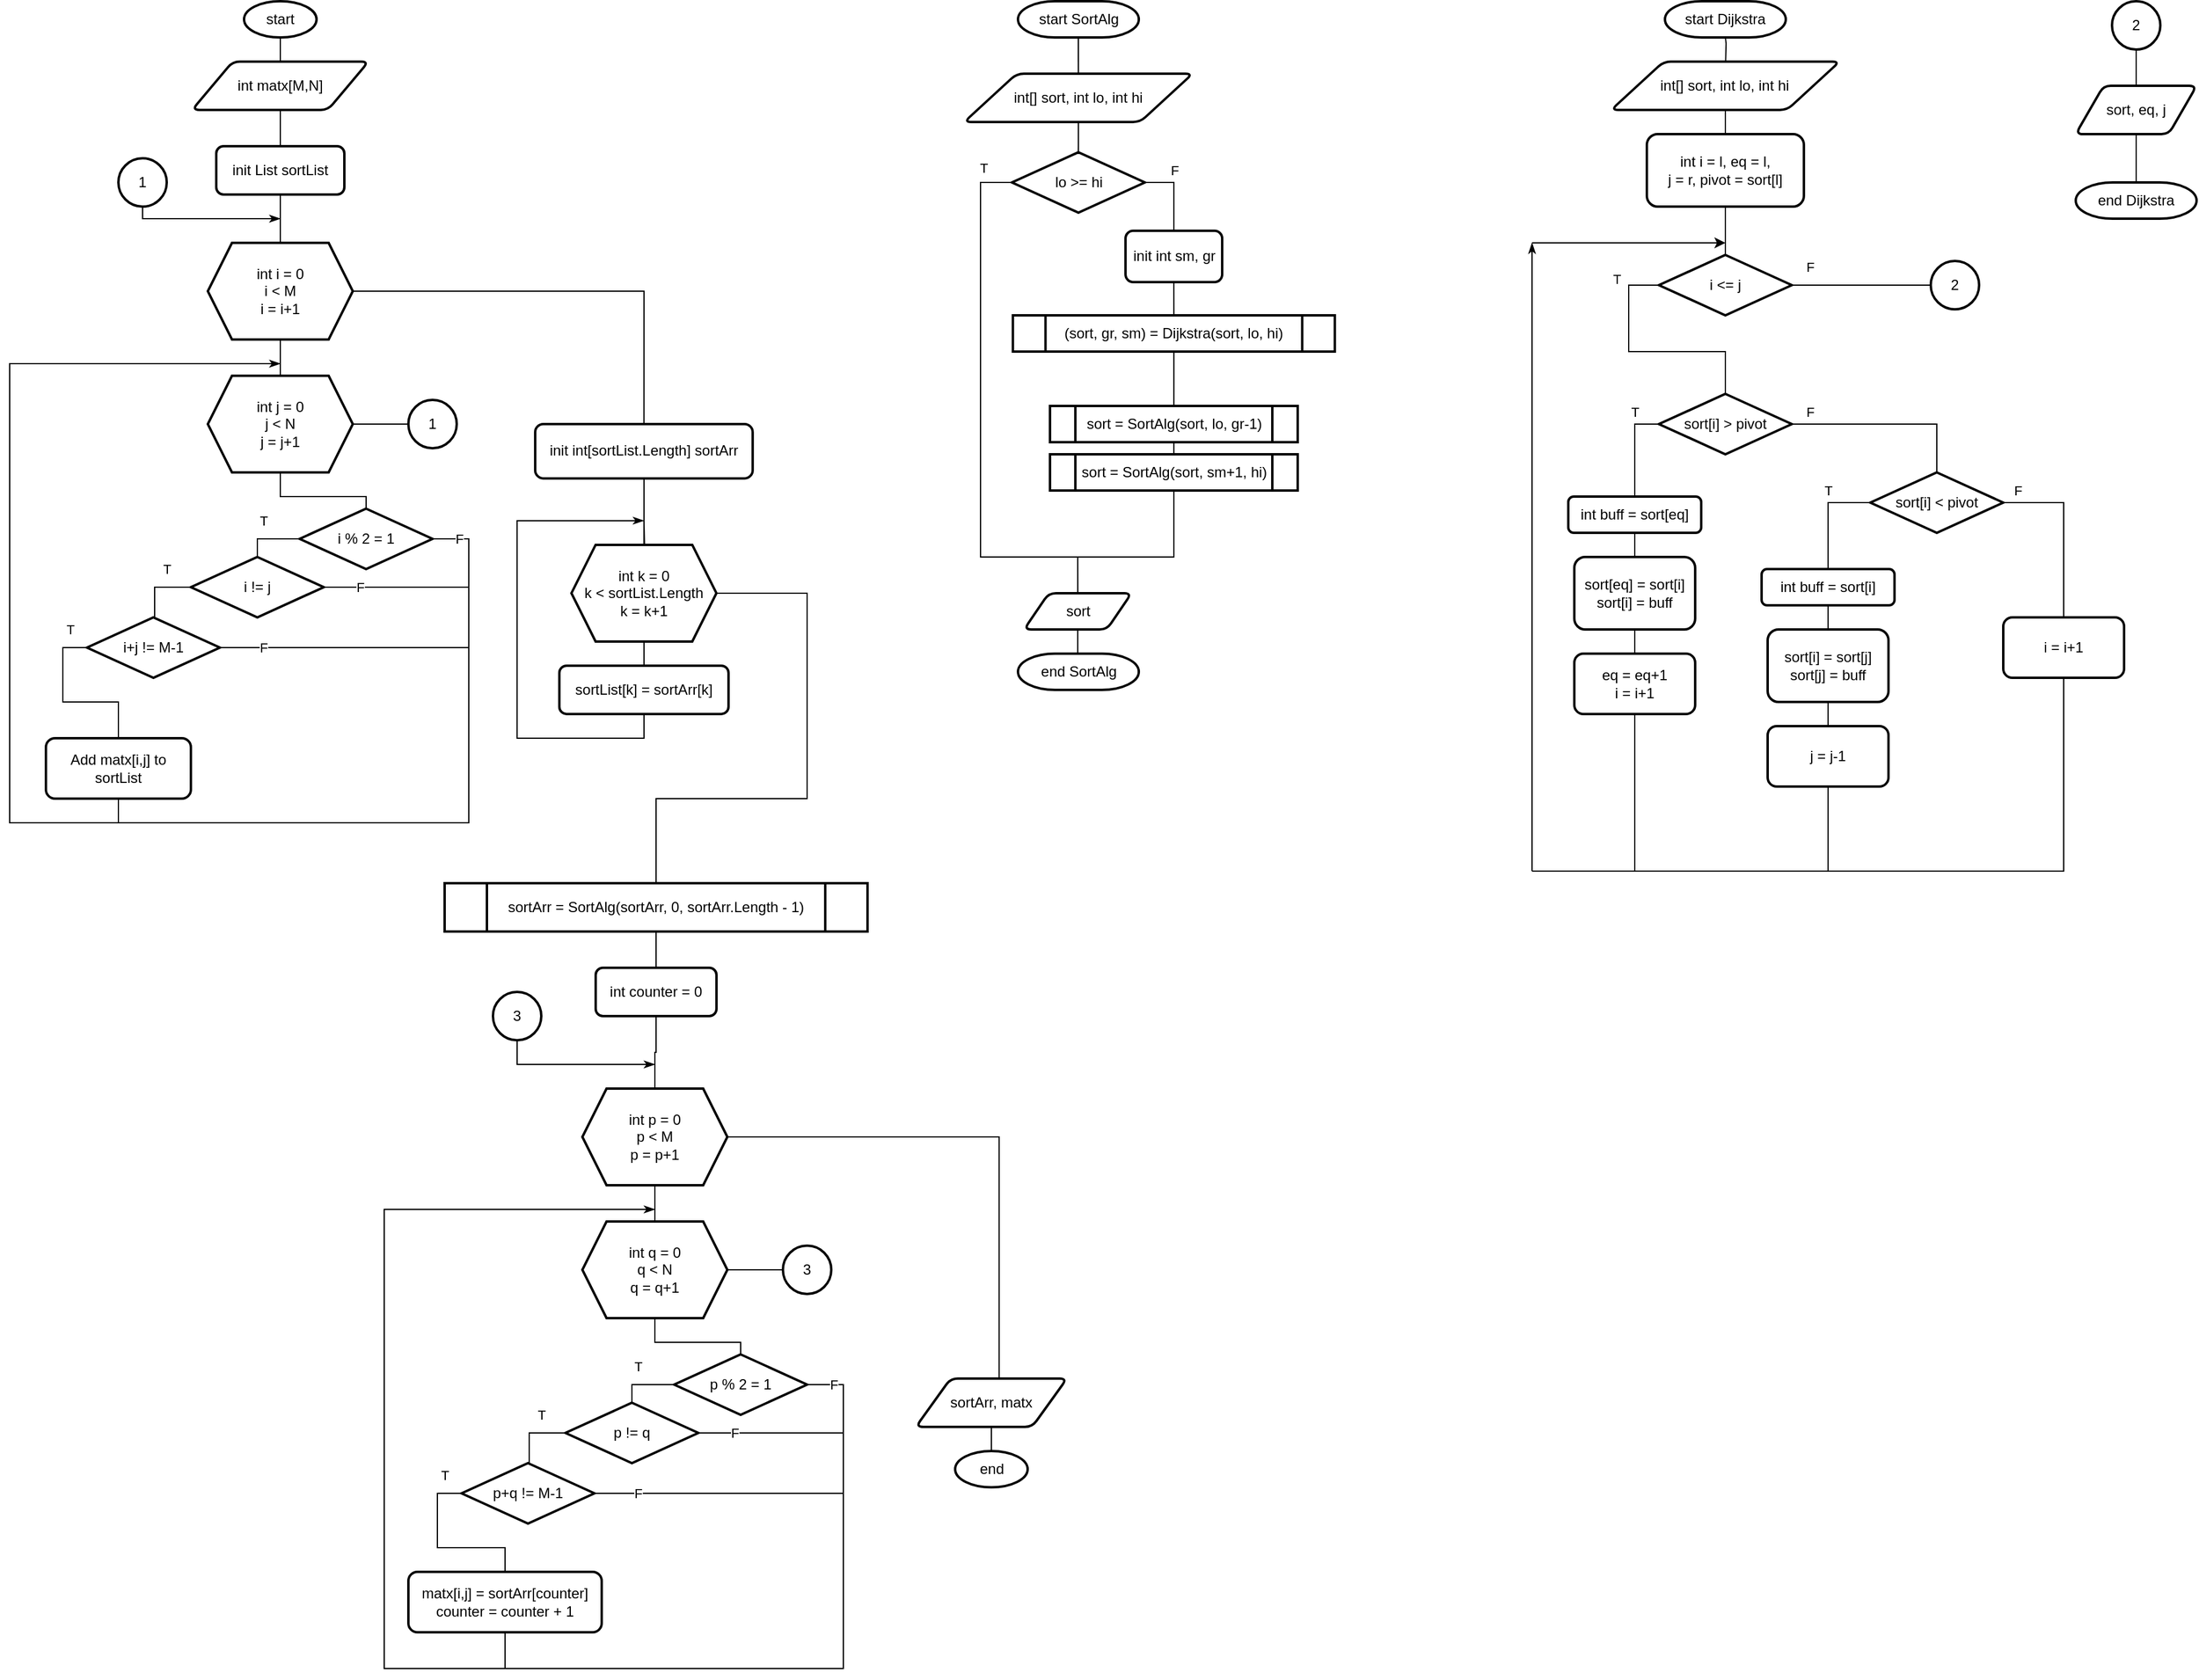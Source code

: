 <mxfile version="17.2.4" type="device"><diagram id="AtKHuZ0Et5I7iNbz5HE0" name="Page-1"><mxGraphModel dx="1038" dy="649" grid="1" gridSize="10" guides="1" tooltips="1" connect="1" arrows="1" fold="1" page="1" pageScale="1" pageWidth="827" pageHeight="1169" math="0" shadow="0"><root><mxCell id="0"/><mxCell id="1" parent="0"/><mxCell id="egF5xUPK12Xj0UxwR63e-3" style="edgeStyle=orthogonalEdgeStyle;rounded=0;orthogonalLoop=1;jettySize=auto;html=1;exitX=0.5;exitY=1;exitDx=0;exitDy=0;endArrow=none;endFill=0;" parent="1" source="egF5xUPK12Xj0UxwR63e-1" target="egF5xUPK12Xj0UxwR63e-2" edge="1"><mxGeometry relative="1" as="geometry"/></mxCell><mxCell id="egF5xUPK12Xj0UxwR63e-1" value="start" style="ellipse;whiteSpace=wrap;html=1;strokeWidth=2;" parent="1" vertex="1"><mxGeometry x="214" y="20" width="60" height="30" as="geometry"/></mxCell><mxCell id="egF5xUPK12Xj0UxwR63e-8" style="edgeStyle=orthogonalEdgeStyle;rounded=0;orthogonalLoop=1;jettySize=auto;html=1;exitX=0.5;exitY=1;exitDx=0;exitDy=0;entryX=0.5;entryY=0;entryDx=0;entryDy=0;endArrow=none;endFill=0;" parent="1" source="egF5xUPK12Xj0UxwR63e-2" target="egF5xUPK12Xj0UxwR63e-7" edge="1"><mxGeometry relative="1" as="geometry"/></mxCell><mxCell id="egF5xUPK12Xj0UxwR63e-2" value="int matx[M,N]" style="shape=parallelogram;html=1;strokeWidth=2;perimeter=parallelogramPerimeter;whiteSpace=wrap;rounded=1;arcSize=12;size=0.23;" parent="1" vertex="1"><mxGeometry x="171" y="70" width="146" height="40" as="geometry"/></mxCell><mxCell id="egF5xUPK12Xj0UxwR63e-12" style="edgeStyle=orthogonalEdgeStyle;rounded=0;orthogonalLoop=1;jettySize=auto;html=1;entryX=0.5;entryY=0;entryDx=0;entryDy=0;endArrow=none;endFill=0;exitX=0.5;exitY=1;exitDx=0;exitDy=0;" parent="1" source="egF5xUPK12Xj0UxwR63e-7" target="egF5xUPK12Xj0UxwR63e-9" edge="1"><mxGeometry relative="1" as="geometry"><mxPoint x="238" y="190" as="sourcePoint"/><mxPoint x="238" y="220" as="targetPoint"/></mxGeometry></mxCell><mxCell id="egF5xUPK12Xj0UxwR63e-7" value="init List sortList" style="rounded=1;whiteSpace=wrap;html=1;strokeWidth=2;" parent="1" vertex="1"><mxGeometry x="191" y="140" width="106" height="40" as="geometry"/></mxCell><mxCell id="egF5xUPK12Xj0UxwR63e-11" style="edgeStyle=orthogonalEdgeStyle;rounded=0;orthogonalLoop=1;jettySize=auto;html=1;entryX=0.5;entryY=0;entryDx=0;entryDy=0;endArrow=none;endFill=0;" parent="1" source="egF5xUPK12Xj0UxwR63e-9" target="egF5xUPK12Xj0UxwR63e-10" edge="1"><mxGeometry relative="1" as="geometry"/></mxCell><mxCell id="L59ICYth6TpvycwP9Bc1-5" style="edgeStyle=orthogonalEdgeStyle;rounded=0;orthogonalLoop=1;jettySize=auto;html=1;entryX=0.5;entryY=0;entryDx=0;entryDy=0;endArrow=none;endFill=0;" parent="1" source="egF5xUPK12Xj0UxwR63e-9" target="L59ICYth6TpvycwP9Bc1-2" edge="1"><mxGeometry relative="1" as="geometry"/></mxCell><mxCell id="egF5xUPK12Xj0UxwR63e-9" value="int i = 0&lt;br&gt;i &amp;lt; M&lt;br&gt;i = i+1" style="shape=hexagon;perimeter=hexagonPerimeter2;whiteSpace=wrap;html=1;fixedSize=1;strokeWidth=2;" parent="1" vertex="1"><mxGeometry x="184" y="220" width="120" height="80" as="geometry"/></mxCell><mxCell id="egF5xUPK12Xj0UxwR63e-25" style="edgeStyle=orthogonalEdgeStyle;rounded=0;orthogonalLoop=1;jettySize=auto;html=1;endArrow=none;endFill=0;" parent="1" source="egF5xUPK12Xj0UxwR63e-10" target="egF5xUPK12Xj0UxwR63e-13" edge="1"><mxGeometry relative="1" as="geometry"/></mxCell><mxCell id="egF5xUPK12Xj0UxwR63e-27" style="edgeStyle=orthogonalEdgeStyle;rounded=0;orthogonalLoop=1;jettySize=auto;html=1;entryX=0;entryY=0.5;entryDx=0;entryDy=0;endArrow=none;endFill=0;" parent="1" source="egF5xUPK12Xj0UxwR63e-10" target="egF5xUPK12Xj0UxwR63e-26" edge="1"><mxGeometry relative="1" as="geometry"/></mxCell><mxCell id="egF5xUPK12Xj0UxwR63e-10" value="int j = 0&lt;br&gt;j &amp;lt; N&lt;br&gt;j = j+1" style="shape=hexagon;perimeter=hexagonPerimeter2;whiteSpace=wrap;html=1;fixedSize=1;strokeWidth=2;" parent="1" vertex="1"><mxGeometry x="184.0" y="330" width="120" height="80" as="geometry"/></mxCell><mxCell id="egF5xUPK12Xj0UxwR63e-14" value="T" style="edgeStyle=orthogonalEdgeStyle;rounded=0;orthogonalLoop=1;jettySize=auto;html=1;endArrow=none;endFill=0;entryX=0.5;entryY=0;entryDx=0;entryDy=0;exitX=0;exitY=0.5;exitDx=0;exitDy=0;" parent="1" source="egF5xUPK12Xj0UxwR63e-13" target="egF5xUPK12Xj0UxwR63e-15" edge="1"><mxGeometry x="0.2" y="-15" relative="1" as="geometry"><mxPoint x="220" y="510" as="targetPoint"/><mxPoint as="offset"/></mxGeometry></mxCell><mxCell id="egF5xUPK12Xj0UxwR63e-21" value="F" style="edgeStyle=orthogonalEdgeStyle;rounded=0;orthogonalLoop=1;jettySize=auto;html=1;endArrow=none;endFill=0;" parent="1" source="egF5xUPK12Xj0UxwR63e-13" edge="1"><mxGeometry x="-0.922" relative="1" as="geometry"><mxPoint x="110" y="700" as="targetPoint"/><Array as="points"><mxPoint x="400" y="465"/><mxPoint x="400" y="700"/><mxPoint x="140" y="700"/></Array><mxPoint as="offset"/></mxGeometry></mxCell><mxCell id="egF5xUPK12Xj0UxwR63e-13" value="i % 2 = 1" style="rhombus;whiteSpace=wrap;html=1;strokeWidth=2;" parent="1" vertex="1"><mxGeometry x="260" y="440" width="110" height="50" as="geometry"/></mxCell><mxCell id="egF5xUPK12Xj0UxwR63e-22" value="F" style="edgeStyle=orthogonalEdgeStyle;rounded=0;orthogonalLoop=1;jettySize=auto;html=1;endArrow=none;endFill=0;" parent="1" source="egF5xUPK12Xj0UxwR63e-15" edge="1"><mxGeometry x="-0.5" relative="1" as="geometry"><mxPoint x="400" y="505.0" as="targetPoint"/><mxPoint as="offset"/></mxGeometry></mxCell><mxCell id="egF5xUPK12Xj0UxwR63e-15" value="i != j" style="rhombus;whiteSpace=wrap;html=1;strokeWidth=2;" parent="1" vertex="1"><mxGeometry x="170" y="480" width="110" height="50" as="geometry"/></mxCell><mxCell id="egF5xUPK12Xj0UxwR63e-16" value="T" style="edgeStyle=orthogonalEdgeStyle;rounded=0;orthogonalLoop=1;jettySize=auto;html=1;endArrow=none;endFill=0;entryX=0.5;entryY=0;entryDx=0;entryDy=0;exitX=0;exitY=0.5;exitDx=0;exitDy=0;" parent="1" source="egF5xUPK12Xj0UxwR63e-15" target="egF5xUPK12Xj0UxwR63e-17" edge="1"><mxGeometry x="-0.286" y="-15" relative="1" as="geometry"><mxPoint x="130" y="555" as="targetPoint"/><mxPoint x="170" y="510" as="sourcePoint"/><Array as="points"><mxPoint x="140" y="505"/><mxPoint x="140" y="530"/></Array><mxPoint as="offset"/></mxGeometry></mxCell><mxCell id="egF5xUPK12Xj0UxwR63e-20" value="T" style="edgeStyle=orthogonalEdgeStyle;rounded=0;orthogonalLoop=1;jettySize=auto;html=1;exitX=0;exitY=0.5;exitDx=0;exitDy=0;entryX=0.5;entryY=0;entryDx=0;entryDy=0;endArrow=none;endFill=0;" parent="1" source="egF5xUPK12Xj0UxwR63e-17" target="egF5xUPK12Xj0UxwR63e-19" edge="1"><mxGeometry x="-0.801" y="-15" relative="1" as="geometry"><Array as="points"><mxPoint x="64" y="555"/><mxPoint x="64" y="600"/><mxPoint x="110" y="600"/><mxPoint x="110" y="630"/></Array><mxPoint as="offset"/></mxGeometry></mxCell><mxCell id="egF5xUPK12Xj0UxwR63e-23" value="F" style="edgeStyle=orthogonalEdgeStyle;rounded=0;orthogonalLoop=1;jettySize=auto;html=1;endArrow=none;endFill=0;" parent="1" source="egF5xUPK12Xj0UxwR63e-17" edge="1"><mxGeometry x="-0.65" relative="1" as="geometry"><mxPoint x="400" y="555.0" as="targetPoint"/><mxPoint as="offset"/></mxGeometry></mxCell><mxCell id="egF5xUPK12Xj0UxwR63e-17" value="i+j != M-1" style="rhombus;whiteSpace=wrap;html=1;strokeWidth=2;" parent="1" vertex="1"><mxGeometry x="84" y="530" width="110" height="50" as="geometry"/></mxCell><mxCell id="egF5xUPK12Xj0UxwR63e-24" style="edgeStyle=orthogonalEdgeStyle;rounded=0;orthogonalLoop=1;jettySize=auto;html=1;endArrow=classicThin;endFill=1;exitX=0.5;exitY=1;exitDx=0;exitDy=0;" parent="1" source="egF5xUPK12Xj0UxwR63e-19" edge="1"><mxGeometry relative="1" as="geometry"><mxPoint x="244" y="320" as="targetPoint"/><Array as="points"><mxPoint x="110" y="700"/><mxPoint x="20" y="700"/><mxPoint x="20" y="320"/></Array></mxGeometry></mxCell><mxCell id="egF5xUPK12Xj0UxwR63e-19" value="Add matx[i,j] to sortList" style="rounded=1;whiteSpace=wrap;html=1;strokeWidth=2;" parent="1" vertex="1"><mxGeometry x="50" y="630" width="120" height="50" as="geometry"/></mxCell><mxCell id="egF5xUPK12Xj0UxwR63e-26" value="1" style="ellipse;whiteSpace=wrap;html=1;aspect=fixed;strokeWidth=2;" parent="1" vertex="1"><mxGeometry x="350" y="350" width="40" height="40" as="geometry"/></mxCell><mxCell id="egF5xUPK12Xj0UxwR63e-30" style="edgeStyle=orthogonalEdgeStyle;rounded=0;orthogonalLoop=1;jettySize=auto;html=1;endArrow=classicThin;endFill=1;exitX=0.5;exitY=1;exitDx=0;exitDy=0;" parent="1" source="egF5xUPK12Xj0UxwR63e-29" edge="1"><mxGeometry relative="1" as="geometry"><mxPoint x="244" y="200" as="targetPoint"/><Array as="points"><mxPoint x="130" y="200"/><mxPoint x="244" y="200"/></Array></mxGeometry></mxCell><mxCell id="egF5xUPK12Xj0UxwR63e-29" value="1" style="ellipse;whiteSpace=wrap;html=1;aspect=fixed;strokeWidth=2;" parent="1" vertex="1"><mxGeometry x="110" y="150" width="40" height="40" as="geometry"/></mxCell><mxCell id="L59ICYth6TpvycwP9Bc1-59" style="edgeStyle=orthogonalEdgeStyle;rounded=0;orthogonalLoop=1;jettySize=auto;html=1;entryX=0.5;entryY=0;entryDx=0;entryDy=0;endArrow=none;endFill=0;strokeWidth=1;" parent="1" source="egF5xUPK12Xj0UxwR63e-34" target="L59ICYth6TpvycwP9Bc1-58" edge="1"><mxGeometry relative="1" as="geometry"/></mxCell><mxCell id="egF5xUPK12Xj0UxwR63e-34" value="sortArr = SortAlg(sortArr, 0, sortArr.Length - 1)" style="shape=process;whiteSpace=wrap;html=1;backgroundOutline=1;strokeWidth=2;" parent="1" vertex="1"><mxGeometry x="380" y="750" width="350" height="40" as="geometry"/></mxCell><mxCell id="egF5xUPK12Xj0UxwR63e-38" style="edgeStyle=orthogonalEdgeStyle;rounded=0;orthogonalLoop=1;jettySize=auto;html=1;entryX=0.5;entryY=0;entryDx=0;entryDy=0;endArrow=none;endFill=0;" parent="1" source="egF5xUPK12Xj0UxwR63e-36" target="egF5xUPK12Xj0UxwR63e-37" edge="1"><mxGeometry relative="1" as="geometry"/></mxCell><mxCell id="egF5xUPK12Xj0UxwR63e-36" value="start SortAlg" style="strokeWidth=2;html=1;shape=mxgraph.flowchart.terminator;whiteSpace=wrap;" parent="1" vertex="1"><mxGeometry x="854.54" y="20" width="100" height="30" as="geometry"/></mxCell><mxCell id="egF5xUPK12Xj0UxwR63e-40" style="edgeStyle=orthogonalEdgeStyle;rounded=0;orthogonalLoop=1;jettySize=auto;html=1;endArrow=none;endFill=0;" parent="1" source="egF5xUPK12Xj0UxwR63e-37" target="egF5xUPK12Xj0UxwR63e-39" edge="1"><mxGeometry relative="1" as="geometry"/></mxCell><mxCell id="egF5xUPK12Xj0UxwR63e-37" value="int[] sort, int lo, int hi" style="shape=parallelogram;html=1;strokeWidth=2;perimeter=parallelogramPerimeter;whiteSpace=wrap;rounded=1;arcSize=12;size=0.23;" parent="1" vertex="1"><mxGeometry x="810" y="80" width="189.08" height="40" as="geometry"/></mxCell><mxCell id="egF5xUPK12Xj0UxwR63e-41" style="edgeStyle=orthogonalEdgeStyle;rounded=0;orthogonalLoop=1;jettySize=auto;html=1;endArrow=none;endFill=0;entryX=0.5;entryY=0;entryDx=0;entryDy=0;" parent="1" source="egF5xUPK12Xj0UxwR63e-39" target="egF5xUPK12Xj0UxwR63e-51" edge="1"><mxGeometry relative="1" as="geometry"><mxPoint x="823.54" y="460" as="targetPoint"/><Array as="points"><mxPoint x="823.54" y="170"/><mxPoint x="823.54" y="480"/><mxPoint x="904.54" y="480"/></Array></mxGeometry></mxCell><mxCell id="egF5xUPK12Xj0UxwR63e-56" value="T" style="edgeLabel;html=1;align=center;verticalAlign=middle;resizable=0;points=[];" parent="egF5xUPK12Xj0UxwR63e-41" vertex="1" connectable="0"><mxGeometry x="-0.885" y="-2" relative="1" as="geometry"><mxPoint x="2" y="-10" as="offset"/></mxGeometry></mxCell><mxCell id="egF5xUPK12Xj0UxwR63e-50" style="edgeStyle=orthogonalEdgeStyle;rounded=0;orthogonalLoop=1;jettySize=auto;html=1;endArrow=none;endFill=0;entryX=0.5;entryY=0;entryDx=0;entryDy=0;" parent="1" source="egF5xUPK12Xj0UxwR63e-39" target="egF5xUPK12Xj0UxwR63e-51" edge="1"><mxGeometry relative="1" as="geometry"><mxPoint x="983.54" y="440.0" as="targetPoint"/><Array as="points"><mxPoint x="983.54" y="170"/><mxPoint x="983.54" y="480"/><mxPoint x="903.54" y="480"/></Array></mxGeometry></mxCell><mxCell id="egF5xUPK12Xj0UxwR63e-55" value="F" style="edgeLabel;html=1;align=center;verticalAlign=middle;resizable=0;points=[];" parent="egF5xUPK12Xj0UxwR63e-50" vertex="1" connectable="0"><mxGeometry x="-0.852" relative="1" as="geometry"><mxPoint y="-19" as="offset"/></mxGeometry></mxCell><mxCell id="egF5xUPK12Xj0UxwR63e-39" value="lo &amp;gt;= hi" style="rhombus;whiteSpace=wrap;html=1;strokeWidth=2;" parent="1" vertex="1"><mxGeometry x="849.54" y="145" width="110" height="50" as="geometry"/></mxCell><mxCell id="egF5xUPK12Xj0UxwR63e-45" style="edgeStyle=orthogonalEdgeStyle;rounded=0;orthogonalLoop=1;jettySize=auto;html=1;entryX=0.5;entryY=0;entryDx=0;entryDy=0;endArrow=none;endFill=0;" parent="1" source="egF5xUPK12Xj0UxwR63e-43" target="egF5xUPK12Xj0UxwR63e-44" edge="1"><mxGeometry relative="1" as="geometry"/></mxCell><mxCell id="egF5xUPK12Xj0UxwR63e-43" value="init int sm, gr" style="rounded=1;whiteSpace=wrap;html=1;strokeWidth=2;" parent="1" vertex="1"><mxGeometry x="943.54" y="210" width="80" height="42.5" as="geometry"/></mxCell><mxCell id="egF5xUPK12Xj0UxwR63e-47" style="edgeStyle=orthogonalEdgeStyle;rounded=0;orthogonalLoop=1;jettySize=auto;html=1;entryX=0.5;entryY=0;entryDx=0;entryDy=0;endArrow=none;endFill=0;" parent="1" source="egF5xUPK12Xj0UxwR63e-44" target="egF5xUPK12Xj0UxwR63e-46" edge="1"><mxGeometry relative="1" as="geometry"/></mxCell><mxCell id="egF5xUPK12Xj0UxwR63e-44" value="(sort, gr, sm) = Dijkstra(sort, lo, hi)" style="shape=process;whiteSpace=wrap;html=1;backgroundOutline=1;strokeWidth=2;" parent="1" vertex="1"><mxGeometry x="850.31" y="280" width="266.46" height="30" as="geometry"/></mxCell><mxCell id="egF5xUPK12Xj0UxwR63e-49" style="edgeStyle=orthogonalEdgeStyle;rounded=0;orthogonalLoop=1;jettySize=auto;html=1;exitX=0.5;exitY=1;exitDx=0;exitDy=0;endArrow=none;endFill=0;" parent="1" source="egF5xUPK12Xj0UxwR63e-46" target="egF5xUPK12Xj0UxwR63e-48" edge="1"><mxGeometry relative="1" as="geometry"/></mxCell><mxCell id="egF5xUPK12Xj0UxwR63e-46" value="sort = SortAlg(sort, lo, gr-1)" style="shape=process;whiteSpace=wrap;html=1;backgroundOutline=1;strokeWidth=2;" parent="1" vertex="1"><mxGeometry x="881.04" y="355" width="205" height="30" as="geometry"/></mxCell><mxCell id="egF5xUPK12Xj0UxwR63e-48" value="sort = SortAlg(sort, sm+1, hi)" style="shape=process;whiteSpace=wrap;html=1;backgroundOutline=1;strokeWidth=2;" parent="1" vertex="1"><mxGeometry x="881.04" y="395" width="205" height="30" as="geometry"/></mxCell><mxCell id="egF5xUPK12Xj0UxwR63e-53" style="edgeStyle=orthogonalEdgeStyle;rounded=0;orthogonalLoop=1;jettySize=auto;html=1;endArrow=none;endFill=0;" parent="1" source="egF5xUPK12Xj0UxwR63e-51" target="egF5xUPK12Xj0UxwR63e-52" edge="1"><mxGeometry relative="1" as="geometry"/></mxCell><mxCell id="egF5xUPK12Xj0UxwR63e-51" value="sort" style="shape=parallelogram;html=1;strokeWidth=2;perimeter=parallelogramPerimeter;whiteSpace=wrap;rounded=1;arcSize=12;size=0.23;" parent="1" vertex="1"><mxGeometry x="859.54" y="510" width="89" height="30" as="geometry"/></mxCell><mxCell id="egF5xUPK12Xj0UxwR63e-52" value="end SortAlg" style="strokeWidth=2;html=1;shape=mxgraph.flowchart.terminator;whiteSpace=wrap;" parent="1" vertex="1"><mxGeometry x="854.54" y="560" width="100" height="30" as="geometry"/></mxCell><mxCell id="egF5xUPK12Xj0UxwR63e-57" value="start Dijkstra" style="strokeWidth=2;html=1;shape=mxgraph.flowchart.terminator;whiteSpace=wrap;" parent="1" vertex="1"><mxGeometry x="1390" y="20" width="100" height="30" as="geometry"/></mxCell><mxCell id="egF5xUPK12Xj0UxwR63e-60" style="edgeStyle=orthogonalEdgeStyle;rounded=0;orthogonalLoop=1;jettySize=auto;html=1;endArrow=none;endFill=0;" parent="1" target="egF5xUPK12Xj0UxwR63e-57" edge="1"><mxGeometry relative="1" as="geometry"><mxPoint x="1440.053" y="75.0" as="sourcePoint"/></mxGeometry></mxCell><mxCell id="egF5xUPK12Xj0UxwR63e-62" style="edgeStyle=orthogonalEdgeStyle;rounded=0;orthogonalLoop=1;jettySize=auto;html=1;entryX=0.5;entryY=1;entryDx=0;entryDy=0;endArrow=none;endFill=0;" parent="1" source="egF5xUPK12Xj0UxwR63e-61" edge="1"><mxGeometry relative="1" as="geometry"><mxPoint x="1440" y="105.0" as="targetPoint"/></mxGeometry></mxCell><mxCell id="egF5xUPK12Xj0UxwR63e-67" style="edgeStyle=orthogonalEdgeStyle;rounded=0;orthogonalLoop=1;jettySize=auto;html=1;entryX=0.5;entryY=0;entryDx=0;entryDy=0;endArrow=none;endFill=0;" parent="1" source="egF5xUPK12Xj0UxwR63e-61" target="egF5xUPK12Xj0UxwR63e-63" edge="1"><mxGeometry relative="1" as="geometry"/></mxCell><mxCell id="egF5xUPK12Xj0UxwR63e-61" value="int i = l, eq = l,&lt;br&gt;j = r, pivot = sort[l]" style="rounded=1;whiteSpace=wrap;html=1;strokeWidth=2;" parent="1" vertex="1"><mxGeometry x="1375" y="130" width="130" height="60" as="geometry"/></mxCell><mxCell id="egF5xUPK12Xj0UxwR63e-65" style="edgeStyle=orthogonalEdgeStyle;rounded=0;orthogonalLoop=1;jettySize=auto;html=1;endArrow=none;endFill=0;" parent="1" source="egF5xUPK12Xj0UxwR63e-63" edge="1"><mxGeometry relative="1" as="geometry"><mxPoint x="1440" y="390" as="targetPoint"/><Array as="points"><mxPoint x="1360" y="255"/><mxPoint x="1360" y="310"/><mxPoint x="1440" y="310"/></Array></mxGeometry></mxCell><mxCell id="egF5xUPK12Xj0UxwR63e-101" value="T" style="edgeLabel;html=1;align=center;verticalAlign=middle;resizable=0;points=[];" parent="egF5xUPK12Xj0UxwR63e-65" vertex="1" connectable="0"><mxGeometry x="-0.773" relative="1" as="geometry"><mxPoint x="-10" y="-7" as="offset"/></mxGeometry></mxCell><mxCell id="egF5xUPK12Xj0UxwR63e-94" value="F" style="edgeStyle=orthogonalEdgeStyle;rounded=0;orthogonalLoop=1;jettySize=auto;html=1;endArrow=none;endFill=0;" parent="1" source="egF5xUPK12Xj0UxwR63e-63" target="egF5xUPK12Xj0UxwR63e-95" edge="1"><mxGeometry x="-0.739" y="15" relative="1" as="geometry"><mxPoint x="1630" y="255" as="targetPoint"/><mxPoint as="offset"/></mxGeometry></mxCell><mxCell id="egF5xUPK12Xj0UxwR63e-63" value="i &amp;lt;= j" style="rhombus;whiteSpace=wrap;html=1;strokeWidth=2;" parent="1" vertex="1"><mxGeometry x="1385" y="230" width="110" height="50" as="geometry"/></mxCell><mxCell id="egF5xUPK12Xj0UxwR63e-69" style="edgeStyle=orthogonalEdgeStyle;rounded=0;orthogonalLoop=1;jettySize=auto;html=1;endArrow=none;endFill=0;exitX=0;exitY=0.5;exitDx=0;exitDy=0;" parent="1" source="egF5xUPK12Xj0UxwR63e-68" target="egF5xUPK12Xj0UxwR63e-70" edge="1"><mxGeometry relative="1" as="geometry"><mxPoint x="1360" y="460" as="targetPoint"/></mxGeometry></mxCell><mxCell id="egF5xUPK12Xj0UxwR63e-103" value="T" style="edgeLabel;html=1;align=center;verticalAlign=middle;resizable=0;points=[];" parent="egF5xUPK12Xj0UxwR63e-69" vertex="1" connectable="0"><mxGeometry x="-0.55" y="1" relative="1" as="geometry"><mxPoint x="-2" y="-11" as="offset"/></mxGeometry></mxCell><mxCell id="egF5xUPK12Xj0UxwR63e-76" style="edgeStyle=orthogonalEdgeStyle;rounded=0;orthogonalLoop=1;jettySize=auto;html=1;endArrow=none;endFill=0;exitX=1;exitY=0.5;exitDx=0;exitDy=0;" parent="1" source="egF5xUPK12Xj0UxwR63e-68" target="egF5xUPK12Xj0UxwR63e-77" edge="1"><mxGeometry relative="1" as="geometry"><mxPoint x="1530" y="420" as="targetPoint"/></mxGeometry></mxCell><mxCell id="egF5xUPK12Xj0UxwR63e-102" value="F" style="edgeLabel;html=1;align=center;verticalAlign=middle;resizable=0;points=[];" parent="egF5xUPK12Xj0UxwR63e-76" vertex="1" connectable="0"><mxGeometry x="-0.656" relative="1" as="geometry"><mxPoint x="-13" y="-10" as="offset"/></mxGeometry></mxCell><mxCell id="egF5xUPK12Xj0UxwR63e-68" value="sort[i] &amp;gt; pivot" style="rhombus;whiteSpace=wrap;html=1;strokeWidth=2;" parent="1" vertex="1"><mxGeometry x="1385" y="345" width="110" height="50" as="geometry"/></mxCell><mxCell id="egF5xUPK12Xj0UxwR63e-72" style="edgeStyle=orthogonalEdgeStyle;rounded=0;orthogonalLoop=1;jettySize=auto;html=1;entryX=0.5;entryY=0;entryDx=0;entryDy=0;endArrow=none;endFill=0;" parent="1" source="egF5xUPK12Xj0UxwR63e-70" target="egF5xUPK12Xj0UxwR63e-71" edge="1"><mxGeometry relative="1" as="geometry"/></mxCell><mxCell id="egF5xUPK12Xj0UxwR63e-70" value="int buff = sort[eq]" style="rounded=1;whiteSpace=wrap;html=1;strokeWidth=2;" parent="1" vertex="1"><mxGeometry x="1310" y="430" width="110" height="30" as="geometry"/></mxCell><mxCell id="egF5xUPK12Xj0UxwR63e-74" style="edgeStyle=orthogonalEdgeStyle;rounded=0;orthogonalLoop=1;jettySize=auto;html=1;endArrow=none;endFill=0;" parent="1" source="egF5xUPK12Xj0UxwR63e-71" target="egF5xUPK12Xj0UxwR63e-73" edge="1"><mxGeometry relative="1" as="geometry"/></mxCell><mxCell id="egF5xUPK12Xj0UxwR63e-71" value="sort[eq] = sort[i]&lt;br&gt;sort[i] = buff" style="rounded=1;whiteSpace=wrap;html=1;strokeWidth=2;" parent="1" vertex="1"><mxGeometry x="1315" y="480" width="100" height="60" as="geometry"/></mxCell><mxCell id="egF5xUPK12Xj0UxwR63e-75" style="edgeStyle=orthogonalEdgeStyle;rounded=0;orthogonalLoop=1;jettySize=auto;html=1;endArrow=none;endFill=0;" parent="1" source="egF5xUPK12Xj0UxwR63e-73" edge="1"><mxGeometry relative="1" as="geometry"><mxPoint x="1365" y="740" as="targetPoint"/></mxGeometry></mxCell><mxCell id="egF5xUPK12Xj0UxwR63e-73" value="eq = eq+1&lt;br&gt;i = i+1" style="rounded=1;whiteSpace=wrap;html=1;strokeWidth=2;" parent="1" vertex="1"><mxGeometry x="1315" y="560" width="100" height="50" as="geometry"/></mxCell><mxCell id="egF5xUPK12Xj0UxwR63e-78" style="edgeStyle=orthogonalEdgeStyle;rounded=0;orthogonalLoop=1;jettySize=auto;html=1;endArrow=none;endFill=0;entryX=0.5;entryY=0;entryDx=0;entryDy=0;exitX=0;exitY=0.5;exitDx=0;exitDy=0;" parent="1" source="egF5xUPK12Xj0UxwR63e-77" target="egF5xUPK12Xj0UxwR63e-79" edge="1"><mxGeometry relative="1" as="geometry"><mxPoint x="1530" y="520" as="targetPoint"/></mxGeometry></mxCell><mxCell id="egF5xUPK12Xj0UxwR63e-105" value="T" style="edgeLabel;html=1;align=center;verticalAlign=middle;resizable=0;points=[];" parent="egF5xUPK12Xj0UxwR63e-78" vertex="1" connectable="0"><mxGeometry x="-0.332" y="-1" relative="1" as="geometry"><mxPoint x="-5" y="-9" as="offset"/></mxGeometry></mxCell><mxCell id="egF5xUPK12Xj0UxwR63e-85" style="edgeStyle=orthogonalEdgeStyle;rounded=0;orthogonalLoop=1;jettySize=auto;html=1;endArrow=none;endFill=0;" parent="1" source="egF5xUPK12Xj0UxwR63e-77" edge="1"><mxGeometry relative="1" as="geometry"><mxPoint x="1720" y="530" as="targetPoint"/><Array as="points"><mxPoint x="1720" y="435"/><mxPoint x="1720" y="530"/></Array></mxGeometry></mxCell><mxCell id="egF5xUPK12Xj0UxwR63e-104" value="F" style="edgeLabel;html=1;align=center;verticalAlign=middle;resizable=0;points=[];" parent="egF5xUPK12Xj0UxwR63e-85" vertex="1" connectable="0"><mxGeometry x="-0.835" relative="1" as="geometry"><mxPoint y="-10" as="offset"/></mxGeometry></mxCell><mxCell id="egF5xUPK12Xj0UxwR63e-77" value="sort[i] &amp;lt; pivot" style="rhombus;whiteSpace=wrap;html=1;strokeWidth=2;" parent="1" vertex="1"><mxGeometry x="1560" y="410" width="110" height="50" as="geometry"/></mxCell><mxCell id="egF5xUPK12Xj0UxwR63e-81" style="edgeStyle=orthogonalEdgeStyle;rounded=0;orthogonalLoop=1;jettySize=auto;html=1;entryX=0.5;entryY=0;entryDx=0;entryDy=0;endArrow=none;endFill=0;" parent="1" source="egF5xUPK12Xj0UxwR63e-79" target="egF5xUPK12Xj0UxwR63e-80" edge="1"><mxGeometry relative="1" as="geometry"/></mxCell><mxCell id="egF5xUPK12Xj0UxwR63e-79" value="int buff = sort[i]" style="rounded=1;whiteSpace=wrap;html=1;strokeWidth=2;" parent="1" vertex="1"><mxGeometry x="1470" y="490" width="110" height="30" as="geometry"/></mxCell><mxCell id="egF5xUPK12Xj0UxwR63e-83" style="edgeStyle=orthogonalEdgeStyle;rounded=0;orthogonalLoop=1;jettySize=auto;html=1;endArrow=none;endFill=0;" parent="1" source="egF5xUPK12Xj0UxwR63e-80" target="egF5xUPK12Xj0UxwR63e-82" edge="1"><mxGeometry relative="1" as="geometry"/></mxCell><mxCell id="egF5xUPK12Xj0UxwR63e-80" value="sort[i] = sort[j]&lt;br&gt;sort[j] = buff" style="rounded=1;whiteSpace=wrap;html=1;strokeWidth=2;" parent="1" vertex="1"><mxGeometry x="1475" y="540" width="100" height="60" as="geometry"/></mxCell><mxCell id="egF5xUPK12Xj0UxwR63e-84" style="edgeStyle=orthogonalEdgeStyle;rounded=0;orthogonalLoop=1;jettySize=auto;html=1;endArrow=none;endFill=0;" parent="1" source="egF5xUPK12Xj0UxwR63e-82" edge="1"><mxGeometry relative="1" as="geometry"><mxPoint x="1525" y="740" as="targetPoint"/></mxGeometry></mxCell><mxCell id="egF5xUPK12Xj0UxwR63e-82" value="j = j-1" style="rounded=1;whiteSpace=wrap;html=1;strokeWidth=2;" parent="1" vertex="1"><mxGeometry x="1475" y="620" width="100" height="50" as="geometry"/></mxCell><mxCell id="egF5xUPK12Xj0UxwR63e-87" style="edgeStyle=orthogonalEdgeStyle;rounded=0;orthogonalLoop=1;jettySize=auto;html=1;endArrow=none;endFill=0;" parent="1" source="egF5xUPK12Xj0UxwR63e-86" edge="1"><mxGeometry relative="1" as="geometry"><mxPoint x="1710" y="740" as="targetPoint"/><Array as="points"><mxPoint x="1720" y="740"/></Array></mxGeometry></mxCell><mxCell id="egF5xUPK12Xj0UxwR63e-86" value="i = i+1" style="rounded=1;whiteSpace=wrap;html=1;strokeWidth=2;" parent="1" vertex="1"><mxGeometry x="1670" y="530" width="100" height="50" as="geometry"/></mxCell><mxCell id="egF5xUPK12Xj0UxwR63e-90" value="" style="endArrow=none;html=1;rounded=0;" parent="1" edge="1"><mxGeometry width="50" height="50" relative="1" as="geometry"><mxPoint x="1280" y="740" as="sourcePoint"/><mxPoint x="1720" y="740" as="targetPoint"/></mxGeometry></mxCell><mxCell id="egF5xUPK12Xj0UxwR63e-91" value="" style="endArrow=classicThin;html=1;rounded=0;endFill=1;" parent="1" edge="1"><mxGeometry width="50" height="50" relative="1" as="geometry"><mxPoint x="1280" y="740" as="sourcePoint"/><mxPoint x="1280" y="220" as="targetPoint"/></mxGeometry></mxCell><mxCell id="egF5xUPK12Xj0UxwR63e-92" value="" style="endArrow=classic;html=1;rounded=0;endFill=1;" parent="1" edge="1"><mxGeometry width="50" height="50" relative="1" as="geometry"><mxPoint x="1280" y="220" as="sourcePoint"/><mxPoint x="1440" y="220" as="targetPoint"/></mxGeometry></mxCell><mxCell id="egF5xUPK12Xj0UxwR63e-95" value="2" style="ellipse;whiteSpace=wrap;html=1;aspect=fixed;strokeWidth=2;" parent="1" vertex="1"><mxGeometry x="1610" y="235" width="40" height="40" as="geometry"/></mxCell><mxCell id="egF5xUPK12Xj0UxwR63e-98" style="edgeStyle=orthogonalEdgeStyle;rounded=0;orthogonalLoop=1;jettySize=auto;html=1;entryX=0.5;entryY=0;entryDx=0;entryDy=0;endArrow=none;endFill=0;" parent="1" source="egF5xUPK12Xj0UxwR63e-96" target="egF5xUPK12Xj0UxwR63e-97" edge="1"><mxGeometry relative="1" as="geometry"/></mxCell><mxCell id="egF5xUPK12Xj0UxwR63e-96" value="2" style="ellipse;whiteSpace=wrap;html=1;aspect=fixed;strokeWidth=2;" parent="1" vertex="1"><mxGeometry x="1760" y="20.0" width="40" height="40" as="geometry"/></mxCell><mxCell id="egF5xUPK12Xj0UxwR63e-97" value="sort, eq, j" style="shape=parallelogram;html=1;strokeWidth=2;perimeter=parallelogramPerimeter;whiteSpace=wrap;rounded=1;arcSize=12;size=0.23;" parent="1" vertex="1"><mxGeometry x="1730" y="90" width="100" height="40" as="geometry"/></mxCell><mxCell id="egF5xUPK12Xj0UxwR63e-100" style="edgeStyle=orthogonalEdgeStyle;rounded=0;orthogonalLoop=1;jettySize=auto;html=1;entryX=0.5;entryY=1;entryDx=0;entryDy=0;endArrow=none;endFill=0;" parent="1" source="egF5xUPK12Xj0UxwR63e-99" target="egF5xUPK12Xj0UxwR63e-97" edge="1"><mxGeometry relative="1" as="geometry"/></mxCell><mxCell id="egF5xUPK12Xj0UxwR63e-99" value="end Dijkstra" style="strokeWidth=2;html=1;shape=mxgraph.flowchart.terminator;whiteSpace=wrap;" parent="1" vertex="1"><mxGeometry x="1730" y="170" width="100" height="30" as="geometry"/></mxCell><mxCell id="L59ICYth6TpvycwP9Bc1-6" value="" style="edgeStyle=orthogonalEdgeStyle;rounded=0;orthogonalLoop=1;jettySize=auto;html=1;endArrow=none;endFill=0;" parent="1" target="L59ICYth6TpvycwP9Bc1-3" edge="1"><mxGeometry relative="1" as="geometry"><mxPoint x="544.95" y="449.95" as="sourcePoint"/></mxGeometry></mxCell><mxCell id="L59ICYth6TpvycwP9Bc1-9" style="edgeStyle=orthogonalEdgeStyle;rounded=0;orthogonalLoop=1;jettySize=auto;html=1;endArrow=none;endFill=0;" parent="1" source="L59ICYth6TpvycwP9Bc1-2" edge="1"><mxGeometry relative="1" as="geometry"><mxPoint x="544.95" y="469.95" as="targetPoint"/></mxGeometry></mxCell><mxCell id="L59ICYth6TpvycwP9Bc1-2" value="init int[sortList.Length] sortArr" style="rounded=1;whiteSpace=wrap;html=1;strokeWidth=2;" parent="1" vertex="1"><mxGeometry x="454.95" y="369.95" width="180" height="45" as="geometry"/></mxCell><mxCell id="L59ICYth6TpvycwP9Bc1-7" value="" style="edgeStyle=orthogonalEdgeStyle;rounded=0;orthogonalLoop=1;jettySize=auto;html=1;endArrow=none;endFill=0;" parent="1" source="L59ICYth6TpvycwP9Bc1-3" target="L59ICYth6TpvycwP9Bc1-4" edge="1"><mxGeometry relative="1" as="geometry"/></mxCell><mxCell id="L59ICYth6TpvycwP9Bc1-10" style="edgeStyle=orthogonalEdgeStyle;rounded=0;orthogonalLoop=1;jettySize=auto;html=1;endArrow=none;endFill=0;strokeWidth=1;entryX=0.5;entryY=0;entryDx=0;entryDy=0;" parent="1" source="L59ICYth6TpvycwP9Bc1-3" target="egF5xUPK12Xj0UxwR63e-34" edge="1"><mxGeometry relative="1" as="geometry"><mxPoint x="700" y="590" as="targetPoint"/><Array as="points"><mxPoint x="680" y="510"/><mxPoint x="680" y="680"/><mxPoint x="555" y="680"/></Array></mxGeometry></mxCell><mxCell id="L59ICYth6TpvycwP9Bc1-3" value="int k = 0&lt;br&gt;k &amp;lt; sortList.Length&lt;br&gt;k = k+1" style="shape=hexagon;perimeter=hexagonPerimeter2;whiteSpace=wrap;html=1;fixedSize=1;strokeWidth=2;" parent="1" vertex="1"><mxGeometry x="484.95" y="469.95" width="120" height="80" as="geometry"/></mxCell><mxCell id="L59ICYth6TpvycwP9Bc1-8" style="edgeStyle=orthogonalEdgeStyle;rounded=0;orthogonalLoop=1;jettySize=auto;html=1;endArrow=classicThin;endFill=1;strokeWidth=1;" parent="1" source="L59ICYth6TpvycwP9Bc1-4" edge="1"><mxGeometry relative="1" as="geometry"><mxPoint x="544.95" y="449.95" as="targetPoint"/><Array as="points"><mxPoint x="544.95" y="629.95"/><mxPoint x="439.95" y="629.95"/><mxPoint x="439.95" y="449.95"/></Array></mxGeometry></mxCell><mxCell id="L59ICYth6TpvycwP9Bc1-4" value="sortList[k] = sortArr[k]" style="rounded=1;whiteSpace=wrap;html=1;strokeWidth=2;" parent="1" vertex="1"><mxGeometry x="474.95" y="569.95" width="140" height="40" as="geometry"/></mxCell><mxCell id="L59ICYth6TpvycwP9Bc1-11" value="sortArr, matx" style="shape=parallelogram;html=1;strokeWidth=2;perimeter=parallelogramPerimeter;whiteSpace=wrap;rounded=1;arcSize=12;size=0.23;" parent="1" vertex="1"><mxGeometry x="770" y="1160" width="125.05" height="40" as="geometry"/></mxCell><mxCell id="L59ICYth6TpvycwP9Bc1-15" style="edgeStyle=orthogonalEdgeStyle;rounded=0;orthogonalLoop=1;jettySize=auto;html=1;exitX=0.5;exitY=0;exitDx=0;exitDy=0;entryX=0.5;entryY=1;entryDx=0;entryDy=0;endArrow=none;endFill=0;strokeWidth=1;" parent="1" source="L59ICYth6TpvycwP9Bc1-14" target="L59ICYth6TpvycwP9Bc1-11" edge="1"><mxGeometry relative="1" as="geometry"/></mxCell><mxCell id="L59ICYth6TpvycwP9Bc1-14" value="end" style="ellipse;whiteSpace=wrap;html=1;strokeWidth=2;" parent="1" vertex="1"><mxGeometry x="802.53" y="1220" width="60" height="30" as="geometry"/></mxCell><mxCell id="L59ICYth6TpvycwP9Bc1-16" value="int[] sort, int lo, int hi" style="shape=parallelogram;html=1;strokeWidth=2;perimeter=parallelogramPerimeter;whiteSpace=wrap;rounded=1;arcSize=12;size=0.23;" parent="1" vertex="1"><mxGeometry x="1345.46" y="70" width="189.08" height="40" as="geometry"/></mxCell><mxCell id="L59ICYth6TpvycwP9Bc1-38" style="edgeStyle=orthogonalEdgeStyle;rounded=0;orthogonalLoop=1;jettySize=auto;html=1;entryX=0.5;entryY=0;entryDx=0;entryDy=0;endArrow=none;endFill=0;" parent="1" source="L59ICYth6TpvycwP9Bc1-39" target="L59ICYth6TpvycwP9Bc1-42" edge="1"><mxGeometry relative="1" as="geometry"/></mxCell><mxCell id="L59ICYth6TpvycwP9Bc1-62" style="edgeStyle=orthogonalEdgeStyle;rounded=0;orthogonalLoop=1;jettySize=auto;html=1;endArrow=none;endFill=0;strokeWidth=1;entryX=0.551;entryY=0.025;entryDx=0;entryDy=0;entryPerimeter=0;" parent="1" source="L59ICYth6TpvycwP9Bc1-39" target="L59ICYth6TpvycwP9Bc1-11" edge="1"><mxGeometry relative="1" as="geometry"><mxPoint x="830" y="1160" as="targetPoint"/></mxGeometry></mxCell><mxCell id="L59ICYth6TpvycwP9Bc1-39" value="int p = 0&lt;br&gt;p &amp;lt; M&lt;br&gt;p = p+1" style="shape=hexagon;perimeter=hexagonPerimeter2;whiteSpace=wrap;html=1;fixedSize=1;strokeWidth=2;" parent="1" vertex="1"><mxGeometry x="494" y="920" width="120" height="80" as="geometry"/></mxCell><mxCell id="L59ICYth6TpvycwP9Bc1-40" style="edgeStyle=orthogonalEdgeStyle;rounded=0;orthogonalLoop=1;jettySize=auto;html=1;endArrow=none;endFill=0;" parent="1" source="L59ICYth6TpvycwP9Bc1-42" target="L59ICYth6TpvycwP9Bc1-45" edge="1"><mxGeometry relative="1" as="geometry"/></mxCell><mxCell id="L59ICYth6TpvycwP9Bc1-41" style="edgeStyle=orthogonalEdgeStyle;rounded=0;orthogonalLoop=1;jettySize=auto;html=1;entryX=0;entryY=0.5;entryDx=0;entryDy=0;endArrow=none;endFill=0;" parent="1" source="L59ICYth6TpvycwP9Bc1-42" target="L59ICYth6TpvycwP9Bc1-54" edge="1"><mxGeometry relative="1" as="geometry"/></mxCell><mxCell id="L59ICYth6TpvycwP9Bc1-42" value="int q = 0&lt;br&gt;q &amp;lt; N&lt;br&gt;q = q+1" style="shape=hexagon;perimeter=hexagonPerimeter2;whiteSpace=wrap;html=1;fixedSize=1;strokeWidth=2;" parent="1" vertex="1"><mxGeometry x="494.0" y="1030" width="120" height="80" as="geometry"/></mxCell><mxCell id="L59ICYth6TpvycwP9Bc1-43" value="T" style="edgeStyle=orthogonalEdgeStyle;rounded=0;orthogonalLoop=1;jettySize=auto;html=1;endArrow=none;endFill=0;entryX=0.5;entryY=0;entryDx=0;entryDy=0;exitX=0;exitY=0.5;exitDx=0;exitDy=0;" parent="1" source="L59ICYth6TpvycwP9Bc1-45" target="L59ICYth6TpvycwP9Bc1-47" edge="1"><mxGeometry x="0.2" y="-15" relative="1" as="geometry"><mxPoint x="530" y="1210" as="targetPoint"/><mxPoint as="offset"/></mxGeometry></mxCell><mxCell id="L59ICYth6TpvycwP9Bc1-44" value="F" style="edgeStyle=orthogonalEdgeStyle;rounded=0;orthogonalLoop=1;jettySize=auto;html=1;endArrow=none;endFill=0;" parent="1" source="L59ICYth6TpvycwP9Bc1-45" edge="1"><mxGeometry x="-0.922" relative="1" as="geometry"><mxPoint x="420" y="1400" as="targetPoint"/><Array as="points"><mxPoint x="710" y="1165"/><mxPoint x="710" y="1400"/><mxPoint x="450" y="1400"/></Array><mxPoint as="offset"/></mxGeometry></mxCell><mxCell id="L59ICYth6TpvycwP9Bc1-45" value="p % 2 = 1" style="rhombus;whiteSpace=wrap;html=1;strokeWidth=2;" parent="1" vertex="1"><mxGeometry x="570" y="1140" width="110" height="50" as="geometry"/></mxCell><mxCell id="L59ICYth6TpvycwP9Bc1-46" value="F" style="edgeStyle=orthogonalEdgeStyle;rounded=0;orthogonalLoop=1;jettySize=auto;html=1;endArrow=none;endFill=0;" parent="1" source="L59ICYth6TpvycwP9Bc1-47" edge="1"><mxGeometry x="-0.5" relative="1" as="geometry"><mxPoint x="710" y="1205" as="targetPoint"/><mxPoint as="offset"/></mxGeometry></mxCell><mxCell id="L59ICYth6TpvycwP9Bc1-47" value="p != q" style="rhombus;whiteSpace=wrap;html=1;strokeWidth=2;" parent="1" vertex="1"><mxGeometry x="480" y="1180" width="110" height="50" as="geometry"/></mxCell><mxCell id="L59ICYth6TpvycwP9Bc1-48" value="T" style="edgeStyle=orthogonalEdgeStyle;rounded=0;orthogonalLoop=1;jettySize=auto;html=1;endArrow=none;endFill=0;entryX=0.5;entryY=0;entryDx=0;entryDy=0;exitX=0;exitY=0.5;exitDx=0;exitDy=0;" parent="1" source="L59ICYth6TpvycwP9Bc1-47" target="L59ICYth6TpvycwP9Bc1-51" edge="1"><mxGeometry x="-0.286" y="-15" relative="1" as="geometry"><mxPoint x="440" y="1255" as="targetPoint"/><mxPoint x="480" y="1210" as="sourcePoint"/><Array as="points"><mxPoint x="450" y="1205"/><mxPoint x="450" y="1230"/></Array><mxPoint as="offset"/></mxGeometry></mxCell><mxCell id="L59ICYth6TpvycwP9Bc1-49" value="T" style="edgeStyle=orthogonalEdgeStyle;rounded=0;orthogonalLoop=1;jettySize=auto;html=1;exitX=0;exitY=0.5;exitDx=0;exitDy=0;entryX=0.5;entryY=0;entryDx=0;entryDy=0;endArrow=none;endFill=0;" parent="1" source="L59ICYth6TpvycwP9Bc1-51" target="L59ICYth6TpvycwP9Bc1-53" edge="1"><mxGeometry x="-0.801" y="-15" relative="1" as="geometry"><Array as="points"><mxPoint x="374" y="1255"/><mxPoint x="374" y="1300"/><mxPoint x="430" y="1300"/></Array><mxPoint as="offset"/></mxGeometry></mxCell><mxCell id="L59ICYth6TpvycwP9Bc1-50" value="F" style="edgeStyle=orthogonalEdgeStyle;rounded=0;orthogonalLoop=1;jettySize=auto;html=1;endArrow=none;endFill=0;" parent="1" source="L59ICYth6TpvycwP9Bc1-51" edge="1"><mxGeometry x="-0.65" relative="1" as="geometry"><mxPoint x="710" y="1255" as="targetPoint"/><mxPoint as="offset"/></mxGeometry></mxCell><mxCell id="L59ICYth6TpvycwP9Bc1-51" value="p+q != M-1" style="rhombus;whiteSpace=wrap;html=1;strokeWidth=2;" parent="1" vertex="1"><mxGeometry x="394" y="1230" width="110" height="50" as="geometry"/></mxCell><mxCell id="L59ICYth6TpvycwP9Bc1-52" style="edgeStyle=orthogonalEdgeStyle;rounded=0;orthogonalLoop=1;jettySize=auto;html=1;endArrow=classicThin;endFill=1;exitX=0.5;exitY=1;exitDx=0;exitDy=0;" parent="1" source="L59ICYth6TpvycwP9Bc1-53" edge="1"><mxGeometry relative="1" as="geometry"><mxPoint x="554" y="1020" as="targetPoint"/><Array as="points"><mxPoint x="430" y="1400"/><mxPoint x="330" y="1400"/><mxPoint x="330" y="1020"/></Array></mxGeometry></mxCell><mxCell id="L59ICYth6TpvycwP9Bc1-53" value="matx[i,j] = sortArr[counter]&lt;br&gt;counter = counter + 1" style="rounded=1;whiteSpace=wrap;html=1;strokeWidth=2;" parent="1" vertex="1"><mxGeometry x="350" y="1320" width="160" height="50" as="geometry"/></mxCell><mxCell id="L59ICYth6TpvycwP9Bc1-54" value="3" style="ellipse;whiteSpace=wrap;html=1;aspect=fixed;strokeWidth=2;" parent="1" vertex="1"><mxGeometry x="660" y="1050" width="40" height="40" as="geometry"/></mxCell><mxCell id="L59ICYth6TpvycwP9Bc1-55" style="edgeStyle=orthogonalEdgeStyle;rounded=0;orthogonalLoop=1;jettySize=auto;html=1;endArrow=classicThin;endFill=1;exitX=0.5;exitY=1;exitDx=0;exitDy=0;" parent="1" source="L59ICYth6TpvycwP9Bc1-56" edge="1"><mxGeometry relative="1" as="geometry"><mxPoint x="554" y="900" as="targetPoint"/><Array as="points"><mxPoint x="440" y="900"/><mxPoint x="554" y="900"/></Array></mxGeometry></mxCell><mxCell id="L59ICYth6TpvycwP9Bc1-56" value="3" style="ellipse;whiteSpace=wrap;html=1;aspect=fixed;strokeWidth=2;" parent="1" vertex="1"><mxGeometry x="420" y="840" width="40" height="40" as="geometry"/></mxCell><mxCell id="L59ICYth6TpvycwP9Bc1-60" style="edgeStyle=orthogonalEdgeStyle;rounded=0;orthogonalLoop=1;jettySize=auto;html=1;entryX=0.5;entryY=0;entryDx=0;entryDy=0;endArrow=none;endFill=0;strokeWidth=1;" parent="1" source="L59ICYth6TpvycwP9Bc1-58" target="L59ICYth6TpvycwP9Bc1-39" edge="1"><mxGeometry relative="1" as="geometry"/></mxCell><mxCell id="L59ICYth6TpvycwP9Bc1-58" value="int counter = 0" style="rounded=1;whiteSpace=wrap;html=1;strokeWidth=2;" parent="1" vertex="1"><mxGeometry x="505.01" y="820" width="100" height="40" as="geometry"/></mxCell></root></mxGraphModel></diagram></mxfile>